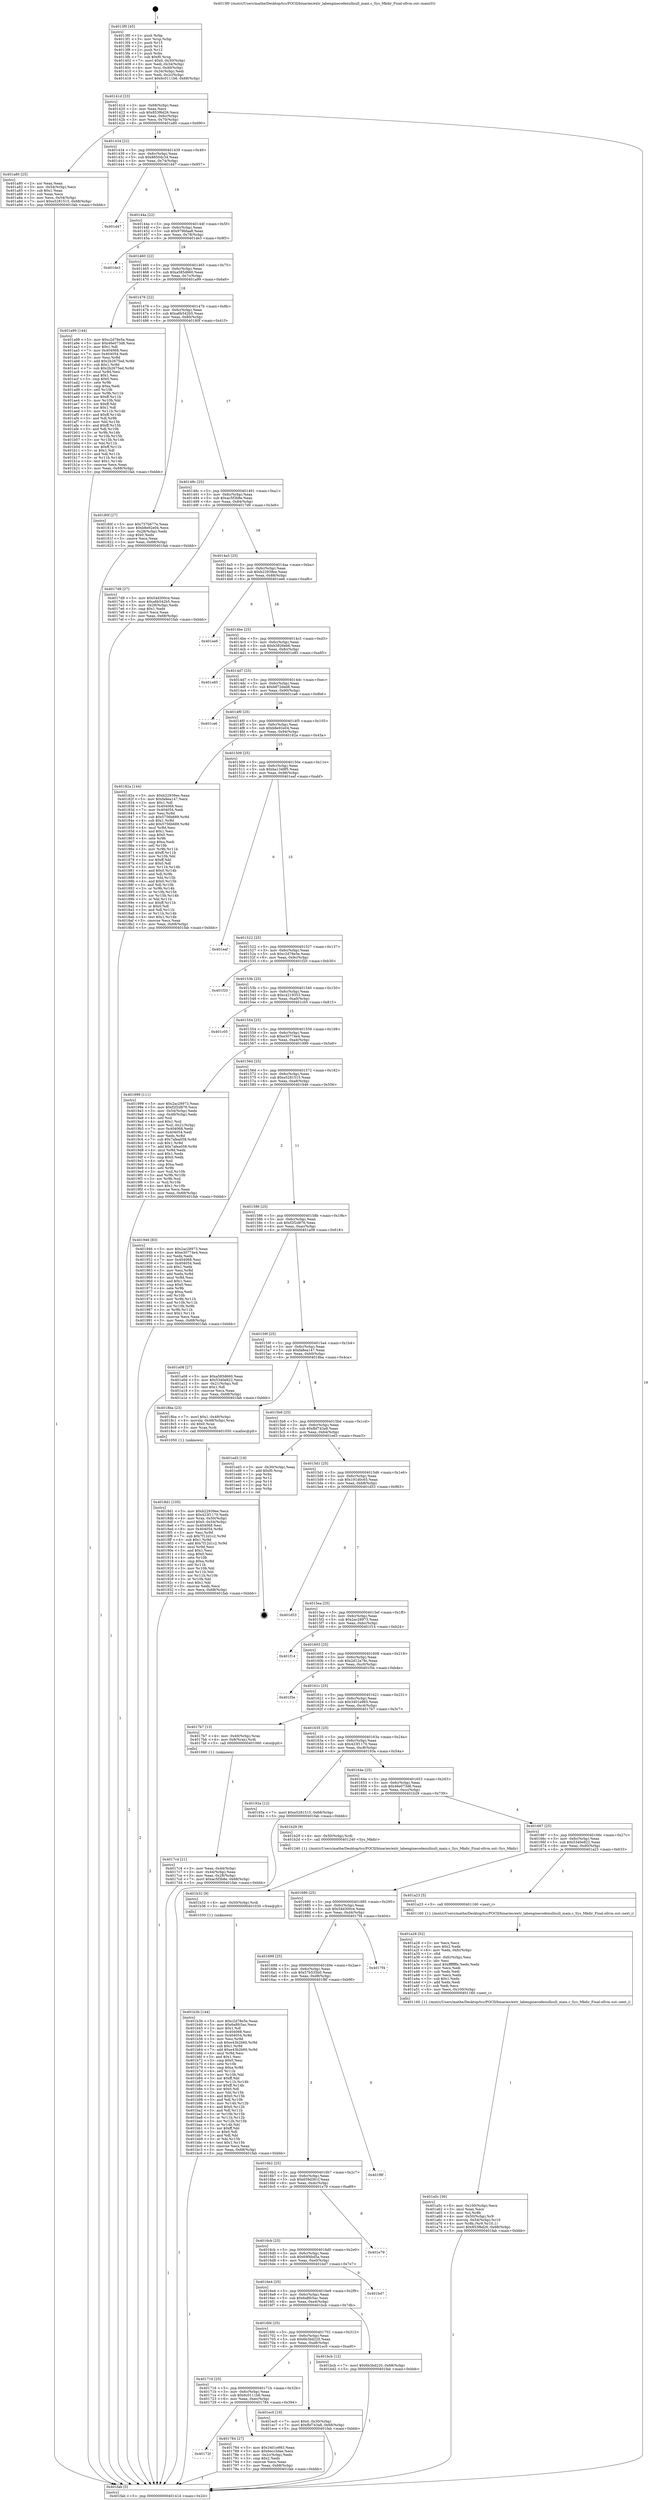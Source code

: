 digraph "0x4013f0" {
  label = "0x4013f0 (/mnt/c/Users/mathe/Desktop/tcc/POCII/binaries/extr_labenginecodenullnull_main.c_Sys_Mkdir_Final-ollvm.out::main(0))"
  labelloc = "t"
  node[shape=record]

  Entry [label="",width=0.3,height=0.3,shape=circle,fillcolor=black,style=filled]
  "0x40141d" [label="{
     0x40141d [23]\l
     | [instrs]\l
     &nbsp;&nbsp;0x40141d \<+3\>: mov -0x68(%rbp),%eax\l
     &nbsp;&nbsp;0x401420 \<+2\>: mov %eax,%ecx\l
     &nbsp;&nbsp;0x401422 \<+6\>: sub $0x853f6d26,%ecx\l
     &nbsp;&nbsp;0x401428 \<+3\>: mov %eax,-0x6c(%rbp)\l
     &nbsp;&nbsp;0x40142b \<+3\>: mov %ecx,-0x70(%rbp)\l
     &nbsp;&nbsp;0x40142e \<+6\>: je 0000000000401a80 \<main+0x690\>\l
  }"]
  "0x401a80" [label="{
     0x401a80 [25]\l
     | [instrs]\l
     &nbsp;&nbsp;0x401a80 \<+2\>: xor %eax,%eax\l
     &nbsp;&nbsp;0x401a82 \<+3\>: mov -0x54(%rbp),%ecx\l
     &nbsp;&nbsp;0x401a85 \<+3\>: sub $0x1,%eax\l
     &nbsp;&nbsp;0x401a88 \<+2\>: sub %eax,%ecx\l
     &nbsp;&nbsp;0x401a8a \<+3\>: mov %ecx,-0x54(%rbp)\l
     &nbsp;&nbsp;0x401a8d \<+7\>: movl $0xe5281515,-0x68(%rbp)\l
     &nbsp;&nbsp;0x401a94 \<+5\>: jmp 0000000000401fab \<main+0xbbb\>\l
  }"]
  "0x401434" [label="{
     0x401434 [22]\l
     | [instrs]\l
     &nbsp;&nbsp;0x401434 \<+5\>: jmp 0000000000401439 \<main+0x49\>\l
     &nbsp;&nbsp;0x401439 \<+3\>: mov -0x6c(%rbp),%eax\l
     &nbsp;&nbsp;0x40143c \<+5\>: sub $0x8850dc34,%eax\l
     &nbsp;&nbsp;0x401441 \<+3\>: mov %eax,-0x74(%rbp)\l
     &nbsp;&nbsp;0x401444 \<+6\>: je 0000000000401d47 \<main+0x957\>\l
  }"]
  Exit [label="",width=0.3,height=0.3,shape=circle,fillcolor=black,style=filled,peripheries=2]
  "0x401d47" [label="{
     0x401d47\l
  }", style=dashed]
  "0x40144a" [label="{
     0x40144a [22]\l
     | [instrs]\l
     &nbsp;&nbsp;0x40144a \<+5\>: jmp 000000000040144f \<main+0x5f\>\l
     &nbsp;&nbsp;0x40144f \<+3\>: mov -0x6c(%rbp),%eax\l
     &nbsp;&nbsp;0x401452 \<+5\>: sub $0x979bfaa8,%eax\l
     &nbsp;&nbsp;0x401457 \<+3\>: mov %eax,-0x78(%rbp)\l
     &nbsp;&nbsp;0x40145a \<+6\>: je 0000000000401de3 \<main+0x9f3\>\l
  }"]
  "0x401b3b" [label="{
     0x401b3b [144]\l
     | [instrs]\l
     &nbsp;&nbsp;0x401b3b \<+5\>: mov $0xc2d78e5e,%eax\l
     &nbsp;&nbsp;0x401b40 \<+5\>: mov $0x6a8fc5ac,%ecx\l
     &nbsp;&nbsp;0x401b45 \<+2\>: mov $0x1,%dl\l
     &nbsp;&nbsp;0x401b47 \<+7\>: mov 0x404068,%esi\l
     &nbsp;&nbsp;0x401b4e \<+8\>: mov 0x404054,%r8d\l
     &nbsp;&nbsp;0x401b56 \<+3\>: mov %esi,%r9d\l
     &nbsp;&nbsp;0x401b59 \<+7\>: sub $0xe43b2b60,%r9d\l
     &nbsp;&nbsp;0x401b60 \<+4\>: sub $0x1,%r9d\l
     &nbsp;&nbsp;0x401b64 \<+7\>: add $0xe43b2b60,%r9d\l
     &nbsp;&nbsp;0x401b6b \<+4\>: imul %r9d,%esi\l
     &nbsp;&nbsp;0x401b6f \<+3\>: and $0x1,%esi\l
     &nbsp;&nbsp;0x401b72 \<+3\>: cmp $0x0,%esi\l
     &nbsp;&nbsp;0x401b75 \<+4\>: sete %r10b\l
     &nbsp;&nbsp;0x401b79 \<+4\>: cmp $0xa,%r8d\l
     &nbsp;&nbsp;0x401b7d \<+4\>: setl %r11b\l
     &nbsp;&nbsp;0x401b81 \<+3\>: mov %r10b,%bl\l
     &nbsp;&nbsp;0x401b84 \<+3\>: xor $0xff,%bl\l
     &nbsp;&nbsp;0x401b87 \<+3\>: mov %r11b,%r14b\l
     &nbsp;&nbsp;0x401b8a \<+4\>: xor $0xff,%r14b\l
     &nbsp;&nbsp;0x401b8e \<+3\>: xor $0x0,%dl\l
     &nbsp;&nbsp;0x401b91 \<+3\>: mov %bl,%r15b\l
     &nbsp;&nbsp;0x401b94 \<+4\>: and $0x0,%r15b\l
     &nbsp;&nbsp;0x401b98 \<+3\>: and %dl,%r10b\l
     &nbsp;&nbsp;0x401b9b \<+3\>: mov %r14b,%r12b\l
     &nbsp;&nbsp;0x401b9e \<+4\>: and $0x0,%r12b\l
     &nbsp;&nbsp;0x401ba2 \<+3\>: and %dl,%r11b\l
     &nbsp;&nbsp;0x401ba5 \<+3\>: or %r10b,%r15b\l
     &nbsp;&nbsp;0x401ba8 \<+3\>: or %r11b,%r12b\l
     &nbsp;&nbsp;0x401bab \<+3\>: xor %r12b,%r15b\l
     &nbsp;&nbsp;0x401bae \<+3\>: or %r14b,%bl\l
     &nbsp;&nbsp;0x401bb1 \<+3\>: xor $0xff,%bl\l
     &nbsp;&nbsp;0x401bb4 \<+3\>: or $0x0,%dl\l
     &nbsp;&nbsp;0x401bb7 \<+2\>: and %dl,%bl\l
     &nbsp;&nbsp;0x401bb9 \<+3\>: or %bl,%r15b\l
     &nbsp;&nbsp;0x401bbc \<+4\>: test $0x1,%r15b\l
     &nbsp;&nbsp;0x401bc0 \<+3\>: cmovne %ecx,%eax\l
     &nbsp;&nbsp;0x401bc3 \<+3\>: mov %eax,-0x68(%rbp)\l
     &nbsp;&nbsp;0x401bc6 \<+5\>: jmp 0000000000401fab \<main+0xbbb\>\l
  }"]
  "0x401de3" [label="{
     0x401de3\l
  }", style=dashed]
  "0x401460" [label="{
     0x401460 [22]\l
     | [instrs]\l
     &nbsp;&nbsp;0x401460 \<+5\>: jmp 0000000000401465 \<main+0x75\>\l
     &nbsp;&nbsp;0x401465 \<+3\>: mov -0x6c(%rbp),%eax\l
     &nbsp;&nbsp;0x401468 \<+5\>: sub $0xa585d660,%eax\l
     &nbsp;&nbsp;0x40146d \<+3\>: mov %eax,-0x7c(%rbp)\l
     &nbsp;&nbsp;0x401470 \<+6\>: je 0000000000401a99 \<main+0x6a9\>\l
  }"]
  "0x401b32" [label="{
     0x401b32 [9]\l
     | [instrs]\l
     &nbsp;&nbsp;0x401b32 \<+4\>: mov -0x50(%rbp),%rdi\l
     &nbsp;&nbsp;0x401b36 \<+5\>: call 0000000000401030 \<free@plt\>\l
     | [calls]\l
     &nbsp;&nbsp;0x401030 \{1\} (unknown)\l
  }"]
  "0x401a99" [label="{
     0x401a99 [144]\l
     | [instrs]\l
     &nbsp;&nbsp;0x401a99 \<+5\>: mov $0xc2d78e5e,%eax\l
     &nbsp;&nbsp;0x401a9e \<+5\>: mov $0x46e073d6,%ecx\l
     &nbsp;&nbsp;0x401aa3 \<+2\>: mov $0x1,%dl\l
     &nbsp;&nbsp;0x401aa5 \<+7\>: mov 0x404068,%esi\l
     &nbsp;&nbsp;0x401aac \<+7\>: mov 0x404054,%edi\l
     &nbsp;&nbsp;0x401ab3 \<+3\>: mov %esi,%r8d\l
     &nbsp;&nbsp;0x401ab6 \<+7\>: add $0x2b2675ed,%r8d\l
     &nbsp;&nbsp;0x401abd \<+4\>: sub $0x1,%r8d\l
     &nbsp;&nbsp;0x401ac1 \<+7\>: sub $0x2b2675ed,%r8d\l
     &nbsp;&nbsp;0x401ac8 \<+4\>: imul %r8d,%esi\l
     &nbsp;&nbsp;0x401acc \<+3\>: and $0x1,%esi\l
     &nbsp;&nbsp;0x401acf \<+3\>: cmp $0x0,%esi\l
     &nbsp;&nbsp;0x401ad2 \<+4\>: sete %r9b\l
     &nbsp;&nbsp;0x401ad6 \<+3\>: cmp $0xa,%edi\l
     &nbsp;&nbsp;0x401ad9 \<+4\>: setl %r10b\l
     &nbsp;&nbsp;0x401add \<+3\>: mov %r9b,%r11b\l
     &nbsp;&nbsp;0x401ae0 \<+4\>: xor $0xff,%r11b\l
     &nbsp;&nbsp;0x401ae4 \<+3\>: mov %r10b,%bl\l
     &nbsp;&nbsp;0x401ae7 \<+3\>: xor $0xff,%bl\l
     &nbsp;&nbsp;0x401aea \<+3\>: xor $0x1,%dl\l
     &nbsp;&nbsp;0x401aed \<+3\>: mov %r11b,%r14b\l
     &nbsp;&nbsp;0x401af0 \<+4\>: and $0xff,%r14b\l
     &nbsp;&nbsp;0x401af4 \<+3\>: and %dl,%r9b\l
     &nbsp;&nbsp;0x401af7 \<+3\>: mov %bl,%r15b\l
     &nbsp;&nbsp;0x401afa \<+4\>: and $0xff,%r15b\l
     &nbsp;&nbsp;0x401afe \<+3\>: and %dl,%r10b\l
     &nbsp;&nbsp;0x401b01 \<+3\>: or %r9b,%r14b\l
     &nbsp;&nbsp;0x401b04 \<+3\>: or %r10b,%r15b\l
     &nbsp;&nbsp;0x401b07 \<+3\>: xor %r15b,%r14b\l
     &nbsp;&nbsp;0x401b0a \<+3\>: or %bl,%r11b\l
     &nbsp;&nbsp;0x401b0d \<+4\>: xor $0xff,%r11b\l
     &nbsp;&nbsp;0x401b11 \<+3\>: or $0x1,%dl\l
     &nbsp;&nbsp;0x401b14 \<+3\>: and %dl,%r11b\l
     &nbsp;&nbsp;0x401b17 \<+3\>: or %r11b,%r14b\l
     &nbsp;&nbsp;0x401b1a \<+4\>: test $0x1,%r14b\l
     &nbsp;&nbsp;0x401b1e \<+3\>: cmovne %ecx,%eax\l
     &nbsp;&nbsp;0x401b21 \<+3\>: mov %eax,-0x68(%rbp)\l
     &nbsp;&nbsp;0x401b24 \<+5\>: jmp 0000000000401fab \<main+0xbbb\>\l
  }"]
  "0x401476" [label="{
     0x401476 [22]\l
     | [instrs]\l
     &nbsp;&nbsp;0x401476 \<+5\>: jmp 000000000040147b \<main+0x8b\>\l
     &nbsp;&nbsp;0x40147b \<+3\>: mov -0x6c(%rbp),%eax\l
     &nbsp;&nbsp;0x40147e \<+5\>: sub $0xa6b542b5,%eax\l
     &nbsp;&nbsp;0x401483 \<+3\>: mov %eax,-0x80(%rbp)\l
     &nbsp;&nbsp;0x401486 \<+6\>: je 000000000040180f \<main+0x41f\>\l
  }"]
  "0x401a5c" [label="{
     0x401a5c [36]\l
     | [instrs]\l
     &nbsp;&nbsp;0x401a5c \<+6\>: mov -0x100(%rbp),%ecx\l
     &nbsp;&nbsp;0x401a62 \<+3\>: imul %eax,%ecx\l
     &nbsp;&nbsp;0x401a65 \<+3\>: mov %cl,%r8b\l
     &nbsp;&nbsp;0x401a68 \<+4\>: mov -0x50(%rbp),%r9\l
     &nbsp;&nbsp;0x401a6c \<+4\>: movslq -0x54(%rbp),%r10\l
     &nbsp;&nbsp;0x401a70 \<+4\>: mov %r8b,(%r9,%r10,1)\l
     &nbsp;&nbsp;0x401a74 \<+7\>: movl $0x853f6d26,-0x68(%rbp)\l
     &nbsp;&nbsp;0x401a7b \<+5\>: jmp 0000000000401fab \<main+0xbbb\>\l
  }"]
  "0x40180f" [label="{
     0x40180f [27]\l
     | [instrs]\l
     &nbsp;&nbsp;0x40180f \<+5\>: mov $0x757b677e,%eax\l
     &nbsp;&nbsp;0x401814 \<+5\>: mov $0xb8e92e04,%ecx\l
     &nbsp;&nbsp;0x401819 \<+3\>: mov -0x28(%rbp),%edx\l
     &nbsp;&nbsp;0x40181c \<+3\>: cmp $0x0,%edx\l
     &nbsp;&nbsp;0x40181f \<+3\>: cmove %ecx,%eax\l
     &nbsp;&nbsp;0x401822 \<+3\>: mov %eax,-0x68(%rbp)\l
     &nbsp;&nbsp;0x401825 \<+5\>: jmp 0000000000401fab \<main+0xbbb\>\l
  }"]
  "0x40148c" [label="{
     0x40148c [25]\l
     | [instrs]\l
     &nbsp;&nbsp;0x40148c \<+5\>: jmp 0000000000401491 \<main+0xa1\>\l
     &nbsp;&nbsp;0x401491 \<+3\>: mov -0x6c(%rbp),%eax\l
     &nbsp;&nbsp;0x401494 \<+5\>: sub $0xac5f3b8e,%eax\l
     &nbsp;&nbsp;0x401499 \<+6\>: mov %eax,-0x84(%rbp)\l
     &nbsp;&nbsp;0x40149f \<+6\>: je 00000000004017d9 \<main+0x3e9\>\l
  }"]
  "0x401a28" [label="{
     0x401a28 [52]\l
     | [instrs]\l
     &nbsp;&nbsp;0x401a28 \<+2\>: xor %ecx,%ecx\l
     &nbsp;&nbsp;0x401a2a \<+5\>: mov $0x2,%edx\l
     &nbsp;&nbsp;0x401a2f \<+6\>: mov %edx,-0xfc(%rbp)\l
     &nbsp;&nbsp;0x401a35 \<+1\>: cltd\l
     &nbsp;&nbsp;0x401a36 \<+6\>: mov -0xfc(%rbp),%esi\l
     &nbsp;&nbsp;0x401a3c \<+2\>: idiv %esi\l
     &nbsp;&nbsp;0x401a3e \<+6\>: imul $0xfffffffe,%edx,%edx\l
     &nbsp;&nbsp;0x401a44 \<+2\>: mov %ecx,%edi\l
     &nbsp;&nbsp;0x401a46 \<+2\>: sub %edx,%edi\l
     &nbsp;&nbsp;0x401a48 \<+2\>: mov %ecx,%edx\l
     &nbsp;&nbsp;0x401a4a \<+3\>: sub $0x1,%edx\l
     &nbsp;&nbsp;0x401a4d \<+2\>: add %edx,%edi\l
     &nbsp;&nbsp;0x401a4f \<+2\>: sub %edi,%ecx\l
     &nbsp;&nbsp;0x401a51 \<+6\>: mov %ecx,-0x100(%rbp)\l
     &nbsp;&nbsp;0x401a57 \<+5\>: call 0000000000401160 \<next_i\>\l
     | [calls]\l
     &nbsp;&nbsp;0x401160 \{1\} (/mnt/c/Users/mathe/Desktop/tcc/POCII/binaries/extr_labenginecodenullnull_main.c_Sys_Mkdir_Final-ollvm.out::next_i)\l
  }"]
  "0x4017d9" [label="{
     0x4017d9 [27]\l
     | [instrs]\l
     &nbsp;&nbsp;0x4017d9 \<+5\>: mov $0x54d300ce,%eax\l
     &nbsp;&nbsp;0x4017de \<+5\>: mov $0xa6b542b5,%ecx\l
     &nbsp;&nbsp;0x4017e3 \<+3\>: mov -0x28(%rbp),%edx\l
     &nbsp;&nbsp;0x4017e6 \<+3\>: cmp $0x1,%edx\l
     &nbsp;&nbsp;0x4017e9 \<+3\>: cmovl %ecx,%eax\l
     &nbsp;&nbsp;0x4017ec \<+3\>: mov %eax,-0x68(%rbp)\l
     &nbsp;&nbsp;0x4017ef \<+5\>: jmp 0000000000401fab \<main+0xbbb\>\l
  }"]
  "0x4014a5" [label="{
     0x4014a5 [25]\l
     | [instrs]\l
     &nbsp;&nbsp;0x4014a5 \<+5\>: jmp 00000000004014aa \<main+0xba\>\l
     &nbsp;&nbsp;0x4014aa \<+3\>: mov -0x6c(%rbp),%eax\l
     &nbsp;&nbsp;0x4014ad \<+5\>: sub $0xb22939ee,%eax\l
     &nbsp;&nbsp;0x4014b2 \<+6\>: mov %eax,-0x88(%rbp)\l
     &nbsp;&nbsp;0x4014b8 \<+6\>: je 0000000000401ee6 \<main+0xaf6\>\l
  }"]
  "0x4018d1" [label="{
     0x4018d1 [105]\l
     | [instrs]\l
     &nbsp;&nbsp;0x4018d1 \<+5\>: mov $0xb22939ee,%ecx\l
     &nbsp;&nbsp;0x4018d6 \<+5\>: mov $0x423f1170,%edx\l
     &nbsp;&nbsp;0x4018db \<+4\>: mov %rax,-0x50(%rbp)\l
     &nbsp;&nbsp;0x4018df \<+7\>: movl $0x0,-0x54(%rbp)\l
     &nbsp;&nbsp;0x4018e6 \<+7\>: mov 0x404068,%esi\l
     &nbsp;&nbsp;0x4018ed \<+8\>: mov 0x404054,%r8d\l
     &nbsp;&nbsp;0x4018f5 \<+3\>: mov %esi,%r9d\l
     &nbsp;&nbsp;0x4018f8 \<+7\>: sub $0x7f12d1c2,%r9d\l
     &nbsp;&nbsp;0x4018ff \<+4\>: sub $0x1,%r9d\l
     &nbsp;&nbsp;0x401903 \<+7\>: add $0x7f12d1c2,%r9d\l
     &nbsp;&nbsp;0x40190a \<+4\>: imul %r9d,%esi\l
     &nbsp;&nbsp;0x40190e \<+3\>: and $0x1,%esi\l
     &nbsp;&nbsp;0x401911 \<+3\>: cmp $0x0,%esi\l
     &nbsp;&nbsp;0x401914 \<+4\>: sete %r10b\l
     &nbsp;&nbsp;0x401918 \<+4\>: cmp $0xa,%r8d\l
     &nbsp;&nbsp;0x40191c \<+4\>: setl %r11b\l
     &nbsp;&nbsp;0x401920 \<+3\>: mov %r10b,%bl\l
     &nbsp;&nbsp;0x401923 \<+3\>: and %r11b,%bl\l
     &nbsp;&nbsp;0x401926 \<+3\>: xor %r11b,%r10b\l
     &nbsp;&nbsp;0x401929 \<+3\>: or %r10b,%bl\l
     &nbsp;&nbsp;0x40192c \<+3\>: test $0x1,%bl\l
     &nbsp;&nbsp;0x40192f \<+3\>: cmovne %edx,%ecx\l
     &nbsp;&nbsp;0x401932 \<+3\>: mov %ecx,-0x68(%rbp)\l
     &nbsp;&nbsp;0x401935 \<+5\>: jmp 0000000000401fab \<main+0xbbb\>\l
  }"]
  "0x401ee6" [label="{
     0x401ee6\l
  }", style=dashed]
  "0x4014be" [label="{
     0x4014be [25]\l
     | [instrs]\l
     &nbsp;&nbsp;0x4014be \<+5\>: jmp 00000000004014c3 \<main+0xd3\>\l
     &nbsp;&nbsp;0x4014c3 \<+3\>: mov -0x6c(%rbp),%eax\l
     &nbsp;&nbsp;0x4014c6 \<+5\>: sub $0xb3826eb6,%eax\l
     &nbsp;&nbsp;0x4014cb \<+6\>: mov %eax,-0x8c(%rbp)\l
     &nbsp;&nbsp;0x4014d1 \<+6\>: je 0000000000401e85 \<main+0xa95\>\l
  }"]
  "0x4017c4" [label="{
     0x4017c4 [21]\l
     | [instrs]\l
     &nbsp;&nbsp;0x4017c4 \<+3\>: mov %eax,-0x44(%rbp)\l
     &nbsp;&nbsp;0x4017c7 \<+3\>: mov -0x44(%rbp),%eax\l
     &nbsp;&nbsp;0x4017ca \<+3\>: mov %eax,-0x28(%rbp)\l
     &nbsp;&nbsp;0x4017cd \<+7\>: movl $0xac5f3b8e,-0x68(%rbp)\l
     &nbsp;&nbsp;0x4017d4 \<+5\>: jmp 0000000000401fab \<main+0xbbb\>\l
  }"]
  "0x401e85" [label="{
     0x401e85\l
  }", style=dashed]
  "0x4014d7" [label="{
     0x4014d7 [25]\l
     | [instrs]\l
     &nbsp;&nbsp;0x4014d7 \<+5\>: jmp 00000000004014dc \<main+0xec\>\l
     &nbsp;&nbsp;0x4014dc \<+3\>: mov -0x6c(%rbp),%eax\l
     &nbsp;&nbsp;0x4014df \<+5\>: sub $0xb872ded8,%eax\l
     &nbsp;&nbsp;0x4014e4 \<+6\>: mov %eax,-0x90(%rbp)\l
     &nbsp;&nbsp;0x4014ea \<+6\>: je 0000000000401ca6 \<main+0x8b6\>\l
  }"]
  "0x4013f0" [label="{
     0x4013f0 [45]\l
     | [instrs]\l
     &nbsp;&nbsp;0x4013f0 \<+1\>: push %rbp\l
     &nbsp;&nbsp;0x4013f1 \<+3\>: mov %rsp,%rbp\l
     &nbsp;&nbsp;0x4013f4 \<+2\>: push %r15\l
     &nbsp;&nbsp;0x4013f6 \<+2\>: push %r14\l
     &nbsp;&nbsp;0x4013f8 \<+2\>: push %r12\l
     &nbsp;&nbsp;0x4013fa \<+1\>: push %rbx\l
     &nbsp;&nbsp;0x4013fb \<+7\>: sub $0xf0,%rsp\l
     &nbsp;&nbsp;0x401402 \<+7\>: movl $0x0,-0x30(%rbp)\l
     &nbsp;&nbsp;0x401409 \<+3\>: mov %edi,-0x34(%rbp)\l
     &nbsp;&nbsp;0x40140c \<+4\>: mov %rsi,-0x40(%rbp)\l
     &nbsp;&nbsp;0x401410 \<+3\>: mov -0x34(%rbp),%edi\l
     &nbsp;&nbsp;0x401413 \<+3\>: mov %edi,-0x2c(%rbp)\l
     &nbsp;&nbsp;0x401416 \<+7\>: movl $0x6c0111b6,-0x68(%rbp)\l
  }"]
  "0x401ca6" [label="{
     0x401ca6\l
  }", style=dashed]
  "0x4014f0" [label="{
     0x4014f0 [25]\l
     | [instrs]\l
     &nbsp;&nbsp;0x4014f0 \<+5\>: jmp 00000000004014f5 \<main+0x105\>\l
     &nbsp;&nbsp;0x4014f5 \<+3\>: mov -0x6c(%rbp),%eax\l
     &nbsp;&nbsp;0x4014f8 \<+5\>: sub $0xb8e92e04,%eax\l
     &nbsp;&nbsp;0x4014fd \<+6\>: mov %eax,-0x94(%rbp)\l
     &nbsp;&nbsp;0x401503 \<+6\>: je 000000000040182a \<main+0x43a\>\l
  }"]
  "0x401fab" [label="{
     0x401fab [5]\l
     | [instrs]\l
     &nbsp;&nbsp;0x401fab \<+5\>: jmp 000000000040141d \<main+0x2d\>\l
  }"]
  "0x40182a" [label="{
     0x40182a [144]\l
     | [instrs]\l
     &nbsp;&nbsp;0x40182a \<+5\>: mov $0xb22939ee,%eax\l
     &nbsp;&nbsp;0x40182f \<+5\>: mov $0xfa8ea147,%ecx\l
     &nbsp;&nbsp;0x401834 \<+2\>: mov $0x1,%dl\l
     &nbsp;&nbsp;0x401836 \<+7\>: mov 0x404068,%esi\l
     &nbsp;&nbsp;0x40183d \<+7\>: mov 0x404054,%edi\l
     &nbsp;&nbsp;0x401844 \<+3\>: mov %esi,%r8d\l
     &nbsp;&nbsp;0x401847 \<+7\>: sub $0x5756b689,%r8d\l
     &nbsp;&nbsp;0x40184e \<+4\>: sub $0x1,%r8d\l
     &nbsp;&nbsp;0x401852 \<+7\>: add $0x5756b689,%r8d\l
     &nbsp;&nbsp;0x401859 \<+4\>: imul %r8d,%esi\l
     &nbsp;&nbsp;0x40185d \<+3\>: and $0x1,%esi\l
     &nbsp;&nbsp;0x401860 \<+3\>: cmp $0x0,%esi\l
     &nbsp;&nbsp;0x401863 \<+4\>: sete %r9b\l
     &nbsp;&nbsp;0x401867 \<+3\>: cmp $0xa,%edi\l
     &nbsp;&nbsp;0x40186a \<+4\>: setl %r10b\l
     &nbsp;&nbsp;0x40186e \<+3\>: mov %r9b,%r11b\l
     &nbsp;&nbsp;0x401871 \<+4\>: xor $0xff,%r11b\l
     &nbsp;&nbsp;0x401875 \<+3\>: mov %r10b,%bl\l
     &nbsp;&nbsp;0x401878 \<+3\>: xor $0xff,%bl\l
     &nbsp;&nbsp;0x40187b \<+3\>: xor $0x0,%dl\l
     &nbsp;&nbsp;0x40187e \<+3\>: mov %r11b,%r14b\l
     &nbsp;&nbsp;0x401881 \<+4\>: and $0x0,%r14b\l
     &nbsp;&nbsp;0x401885 \<+3\>: and %dl,%r9b\l
     &nbsp;&nbsp;0x401888 \<+3\>: mov %bl,%r15b\l
     &nbsp;&nbsp;0x40188b \<+4\>: and $0x0,%r15b\l
     &nbsp;&nbsp;0x40188f \<+3\>: and %dl,%r10b\l
     &nbsp;&nbsp;0x401892 \<+3\>: or %r9b,%r14b\l
     &nbsp;&nbsp;0x401895 \<+3\>: or %r10b,%r15b\l
     &nbsp;&nbsp;0x401898 \<+3\>: xor %r15b,%r14b\l
     &nbsp;&nbsp;0x40189b \<+3\>: or %bl,%r11b\l
     &nbsp;&nbsp;0x40189e \<+4\>: xor $0xff,%r11b\l
     &nbsp;&nbsp;0x4018a2 \<+3\>: or $0x0,%dl\l
     &nbsp;&nbsp;0x4018a5 \<+3\>: and %dl,%r11b\l
     &nbsp;&nbsp;0x4018a8 \<+3\>: or %r11b,%r14b\l
     &nbsp;&nbsp;0x4018ab \<+4\>: test $0x1,%r14b\l
     &nbsp;&nbsp;0x4018af \<+3\>: cmovne %ecx,%eax\l
     &nbsp;&nbsp;0x4018b2 \<+3\>: mov %eax,-0x68(%rbp)\l
     &nbsp;&nbsp;0x4018b5 \<+5\>: jmp 0000000000401fab \<main+0xbbb\>\l
  }"]
  "0x401509" [label="{
     0x401509 [25]\l
     | [instrs]\l
     &nbsp;&nbsp;0x401509 \<+5\>: jmp 000000000040150e \<main+0x11e\>\l
     &nbsp;&nbsp;0x40150e \<+3\>: mov -0x6c(%rbp),%eax\l
     &nbsp;&nbsp;0x401511 \<+5\>: sub $0xba1349f5,%eax\l
     &nbsp;&nbsp;0x401516 \<+6\>: mov %eax,-0x98(%rbp)\l
     &nbsp;&nbsp;0x40151c \<+6\>: je 0000000000401eaf \<main+0xabf\>\l
  }"]
  "0x40172f" [label="{
     0x40172f\l
  }", style=dashed]
  "0x401eaf" [label="{
     0x401eaf\l
  }", style=dashed]
  "0x401522" [label="{
     0x401522 [25]\l
     | [instrs]\l
     &nbsp;&nbsp;0x401522 \<+5\>: jmp 0000000000401527 \<main+0x137\>\l
     &nbsp;&nbsp;0x401527 \<+3\>: mov -0x6c(%rbp),%eax\l
     &nbsp;&nbsp;0x40152a \<+5\>: sub $0xc2d78e5e,%eax\l
     &nbsp;&nbsp;0x40152f \<+6\>: mov %eax,-0x9c(%rbp)\l
     &nbsp;&nbsp;0x401535 \<+6\>: je 0000000000401f20 \<main+0xb30\>\l
  }"]
  "0x401784" [label="{
     0x401784 [27]\l
     | [instrs]\l
     &nbsp;&nbsp;0x401784 \<+5\>: mov $0x3401e983,%eax\l
     &nbsp;&nbsp;0x401789 \<+5\>: mov $0x6ecc3dee,%ecx\l
     &nbsp;&nbsp;0x40178e \<+3\>: mov -0x2c(%rbp),%edx\l
     &nbsp;&nbsp;0x401791 \<+3\>: cmp $0x2,%edx\l
     &nbsp;&nbsp;0x401794 \<+3\>: cmovne %ecx,%eax\l
     &nbsp;&nbsp;0x401797 \<+3\>: mov %eax,-0x68(%rbp)\l
     &nbsp;&nbsp;0x40179a \<+5\>: jmp 0000000000401fab \<main+0xbbb\>\l
  }"]
  "0x401f20" [label="{
     0x401f20\l
  }", style=dashed]
  "0x40153b" [label="{
     0x40153b [25]\l
     | [instrs]\l
     &nbsp;&nbsp;0x40153b \<+5\>: jmp 0000000000401540 \<main+0x150\>\l
     &nbsp;&nbsp;0x401540 \<+3\>: mov -0x6c(%rbp),%eax\l
     &nbsp;&nbsp;0x401543 \<+5\>: sub $0xc4219353,%eax\l
     &nbsp;&nbsp;0x401548 \<+6\>: mov %eax,-0xa0(%rbp)\l
     &nbsp;&nbsp;0x40154e \<+6\>: je 0000000000401c05 \<main+0x815\>\l
  }"]
  "0x401716" [label="{
     0x401716 [25]\l
     | [instrs]\l
     &nbsp;&nbsp;0x401716 \<+5\>: jmp 000000000040171b \<main+0x32b\>\l
     &nbsp;&nbsp;0x40171b \<+3\>: mov -0x6c(%rbp),%eax\l
     &nbsp;&nbsp;0x40171e \<+5\>: sub $0x6c0111b6,%eax\l
     &nbsp;&nbsp;0x401723 \<+6\>: mov %eax,-0xec(%rbp)\l
     &nbsp;&nbsp;0x401729 \<+6\>: je 0000000000401784 \<main+0x394\>\l
  }"]
  "0x401c05" [label="{
     0x401c05\l
  }", style=dashed]
  "0x401554" [label="{
     0x401554 [25]\l
     | [instrs]\l
     &nbsp;&nbsp;0x401554 \<+5\>: jmp 0000000000401559 \<main+0x169\>\l
     &nbsp;&nbsp;0x401559 \<+3\>: mov -0x6c(%rbp),%eax\l
     &nbsp;&nbsp;0x40155c \<+5\>: sub $0xe30774e4,%eax\l
     &nbsp;&nbsp;0x401561 \<+6\>: mov %eax,-0xa4(%rbp)\l
     &nbsp;&nbsp;0x401567 \<+6\>: je 0000000000401999 \<main+0x5a9\>\l
  }"]
  "0x401ec0" [label="{
     0x401ec0 [19]\l
     | [instrs]\l
     &nbsp;&nbsp;0x401ec0 \<+7\>: movl $0x0,-0x30(%rbp)\l
     &nbsp;&nbsp;0x401ec7 \<+7\>: movl $0xfbf743a8,-0x68(%rbp)\l
     &nbsp;&nbsp;0x401ece \<+5\>: jmp 0000000000401fab \<main+0xbbb\>\l
  }"]
  "0x401999" [label="{
     0x401999 [111]\l
     | [instrs]\l
     &nbsp;&nbsp;0x401999 \<+5\>: mov $0x2ac28973,%eax\l
     &nbsp;&nbsp;0x40199e \<+5\>: mov $0xf2f2d876,%ecx\l
     &nbsp;&nbsp;0x4019a3 \<+3\>: mov -0x54(%rbp),%edx\l
     &nbsp;&nbsp;0x4019a6 \<+3\>: cmp -0x48(%rbp),%edx\l
     &nbsp;&nbsp;0x4019a9 \<+4\>: setl %sil\l
     &nbsp;&nbsp;0x4019ad \<+4\>: and $0x1,%sil\l
     &nbsp;&nbsp;0x4019b1 \<+4\>: mov %sil,-0x21(%rbp)\l
     &nbsp;&nbsp;0x4019b5 \<+7\>: mov 0x404068,%edx\l
     &nbsp;&nbsp;0x4019bc \<+7\>: mov 0x404054,%edi\l
     &nbsp;&nbsp;0x4019c3 \<+3\>: mov %edx,%r8d\l
     &nbsp;&nbsp;0x4019c6 \<+7\>: sub $0x7afea058,%r8d\l
     &nbsp;&nbsp;0x4019cd \<+4\>: sub $0x1,%r8d\l
     &nbsp;&nbsp;0x4019d1 \<+7\>: add $0x7afea058,%r8d\l
     &nbsp;&nbsp;0x4019d8 \<+4\>: imul %r8d,%edx\l
     &nbsp;&nbsp;0x4019dc \<+3\>: and $0x1,%edx\l
     &nbsp;&nbsp;0x4019df \<+3\>: cmp $0x0,%edx\l
     &nbsp;&nbsp;0x4019e2 \<+4\>: sete %sil\l
     &nbsp;&nbsp;0x4019e6 \<+3\>: cmp $0xa,%edi\l
     &nbsp;&nbsp;0x4019e9 \<+4\>: setl %r9b\l
     &nbsp;&nbsp;0x4019ed \<+3\>: mov %sil,%r10b\l
     &nbsp;&nbsp;0x4019f0 \<+3\>: and %r9b,%r10b\l
     &nbsp;&nbsp;0x4019f3 \<+3\>: xor %r9b,%sil\l
     &nbsp;&nbsp;0x4019f6 \<+3\>: or %sil,%r10b\l
     &nbsp;&nbsp;0x4019f9 \<+4\>: test $0x1,%r10b\l
     &nbsp;&nbsp;0x4019fd \<+3\>: cmovne %ecx,%eax\l
     &nbsp;&nbsp;0x401a00 \<+3\>: mov %eax,-0x68(%rbp)\l
     &nbsp;&nbsp;0x401a03 \<+5\>: jmp 0000000000401fab \<main+0xbbb\>\l
  }"]
  "0x40156d" [label="{
     0x40156d [25]\l
     | [instrs]\l
     &nbsp;&nbsp;0x40156d \<+5\>: jmp 0000000000401572 \<main+0x182\>\l
     &nbsp;&nbsp;0x401572 \<+3\>: mov -0x6c(%rbp),%eax\l
     &nbsp;&nbsp;0x401575 \<+5\>: sub $0xe5281515,%eax\l
     &nbsp;&nbsp;0x40157a \<+6\>: mov %eax,-0xa8(%rbp)\l
     &nbsp;&nbsp;0x401580 \<+6\>: je 0000000000401946 \<main+0x556\>\l
  }"]
  "0x4016fd" [label="{
     0x4016fd [25]\l
     | [instrs]\l
     &nbsp;&nbsp;0x4016fd \<+5\>: jmp 0000000000401702 \<main+0x312\>\l
     &nbsp;&nbsp;0x401702 \<+3\>: mov -0x6c(%rbp),%eax\l
     &nbsp;&nbsp;0x401705 \<+5\>: sub $0x6b3bd220,%eax\l
     &nbsp;&nbsp;0x40170a \<+6\>: mov %eax,-0xe8(%rbp)\l
     &nbsp;&nbsp;0x401710 \<+6\>: je 0000000000401ec0 \<main+0xad0\>\l
  }"]
  "0x401946" [label="{
     0x401946 [83]\l
     | [instrs]\l
     &nbsp;&nbsp;0x401946 \<+5\>: mov $0x2ac28973,%eax\l
     &nbsp;&nbsp;0x40194b \<+5\>: mov $0xe30774e4,%ecx\l
     &nbsp;&nbsp;0x401950 \<+2\>: xor %edx,%edx\l
     &nbsp;&nbsp;0x401952 \<+7\>: mov 0x404068,%esi\l
     &nbsp;&nbsp;0x401959 \<+7\>: mov 0x404054,%edi\l
     &nbsp;&nbsp;0x401960 \<+3\>: sub $0x1,%edx\l
     &nbsp;&nbsp;0x401963 \<+3\>: mov %esi,%r8d\l
     &nbsp;&nbsp;0x401966 \<+3\>: add %edx,%r8d\l
     &nbsp;&nbsp;0x401969 \<+4\>: imul %r8d,%esi\l
     &nbsp;&nbsp;0x40196d \<+3\>: and $0x1,%esi\l
     &nbsp;&nbsp;0x401970 \<+3\>: cmp $0x0,%esi\l
     &nbsp;&nbsp;0x401973 \<+4\>: sete %r9b\l
     &nbsp;&nbsp;0x401977 \<+3\>: cmp $0xa,%edi\l
     &nbsp;&nbsp;0x40197a \<+4\>: setl %r10b\l
     &nbsp;&nbsp;0x40197e \<+3\>: mov %r9b,%r11b\l
     &nbsp;&nbsp;0x401981 \<+3\>: and %r10b,%r11b\l
     &nbsp;&nbsp;0x401984 \<+3\>: xor %r10b,%r9b\l
     &nbsp;&nbsp;0x401987 \<+3\>: or %r9b,%r11b\l
     &nbsp;&nbsp;0x40198a \<+4\>: test $0x1,%r11b\l
     &nbsp;&nbsp;0x40198e \<+3\>: cmovne %ecx,%eax\l
     &nbsp;&nbsp;0x401991 \<+3\>: mov %eax,-0x68(%rbp)\l
     &nbsp;&nbsp;0x401994 \<+5\>: jmp 0000000000401fab \<main+0xbbb\>\l
  }"]
  "0x401586" [label="{
     0x401586 [25]\l
     | [instrs]\l
     &nbsp;&nbsp;0x401586 \<+5\>: jmp 000000000040158b \<main+0x19b\>\l
     &nbsp;&nbsp;0x40158b \<+3\>: mov -0x6c(%rbp),%eax\l
     &nbsp;&nbsp;0x40158e \<+5\>: sub $0xf2f2d876,%eax\l
     &nbsp;&nbsp;0x401593 \<+6\>: mov %eax,-0xac(%rbp)\l
     &nbsp;&nbsp;0x401599 \<+6\>: je 0000000000401a08 \<main+0x618\>\l
  }"]
  "0x401bcb" [label="{
     0x401bcb [12]\l
     | [instrs]\l
     &nbsp;&nbsp;0x401bcb \<+7\>: movl $0x6b3bd220,-0x68(%rbp)\l
     &nbsp;&nbsp;0x401bd2 \<+5\>: jmp 0000000000401fab \<main+0xbbb\>\l
  }"]
  "0x401a08" [label="{
     0x401a08 [27]\l
     | [instrs]\l
     &nbsp;&nbsp;0x401a08 \<+5\>: mov $0xa585d660,%eax\l
     &nbsp;&nbsp;0x401a0d \<+5\>: mov $0x5340e822,%ecx\l
     &nbsp;&nbsp;0x401a12 \<+3\>: mov -0x21(%rbp),%dl\l
     &nbsp;&nbsp;0x401a15 \<+3\>: test $0x1,%dl\l
     &nbsp;&nbsp;0x401a18 \<+3\>: cmovne %ecx,%eax\l
     &nbsp;&nbsp;0x401a1b \<+3\>: mov %eax,-0x68(%rbp)\l
     &nbsp;&nbsp;0x401a1e \<+5\>: jmp 0000000000401fab \<main+0xbbb\>\l
  }"]
  "0x40159f" [label="{
     0x40159f [25]\l
     | [instrs]\l
     &nbsp;&nbsp;0x40159f \<+5\>: jmp 00000000004015a4 \<main+0x1b4\>\l
     &nbsp;&nbsp;0x4015a4 \<+3\>: mov -0x6c(%rbp),%eax\l
     &nbsp;&nbsp;0x4015a7 \<+5\>: sub $0xfa8ea147,%eax\l
     &nbsp;&nbsp;0x4015ac \<+6\>: mov %eax,-0xb0(%rbp)\l
     &nbsp;&nbsp;0x4015b2 \<+6\>: je 00000000004018ba \<main+0x4ca\>\l
  }"]
  "0x4016e4" [label="{
     0x4016e4 [25]\l
     | [instrs]\l
     &nbsp;&nbsp;0x4016e4 \<+5\>: jmp 00000000004016e9 \<main+0x2f9\>\l
     &nbsp;&nbsp;0x4016e9 \<+3\>: mov -0x6c(%rbp),%eax\l
     &nbsp;&nbsp;0x4016ec \<+5\>: sub $0x6a8fc5ac,%eax\l
     &nbsp;&nbsp;0x4016f1 \<+6\>: mov %eax,-0xe4(%rbp)\l
     &nbsp;&nbsp;0x4016f7 \<+6\>: je 0000000000401bcb \<main+0x7db\>\l
  }"]
  "0x4018ba" [label="{
     0x4018ba [23]\l
     | [instrs]\l
     &nbsp;&nbsp;0x4018ba \<+7\>: movl $0x1,-0x48(%rbp)\l
     &nbsp;&nbsp;0x4018c1 \<+4\>: movslq -0x48(%rbp),%rax\l
     &nbsp;&nbsp;0x4018c5 \<+4\>: shl $0x0,%rax\l
     &nbsp;&nbsp;0x4018c9 \<+3\>: mov %rax,%rdi\l
     &nbsp;&nbsp;0x4018cc \<+5\>: call 0000000000401050 \<malloc@plt\>\l
     | [calls]\l
     &nbsp;&nbsp;0x401050 \{1\} (unknown)\l
  }"]
  "0x4015b8" [label="{
     0x4015b8 [25]\l
     | [instrs]\l
     &nbsp;&nbsp;0x4015b8 \<+5\>: jmp 00000000004015bd \<main+0x1cd\>\l
     &nbsp;&nbsp;0x4015bd \<+3\>: mov -0x6c(%rbp),%eax\l
     &nbsp;&nbsp;0x4015c0 \<+5\>: sub $0xfbf743a8,%eax\l
     &nbsp;&nbsp;0x4015c5 \<+6\>: mov %eax,-0xb4(%rbp)\l
     &nbsp;&nbsp;0x4015cb \<+6\>: je 0000000000401ed3 \<main+0xae3\>\l
  }"]
  "0x401bd7" [label="{
     0x401bd7\l
  }", style=dashed]
  "0x401ed3" [label="{
     0x401ed3 [19]\l
     | [instrs]\l
     &nbsp;&nbsp;0x401ed3 \<+3\>: mov -0x30(%rbp),%eax\l
     &nbsp;&nbsp;0x401ed6 \<+7\>: add $0xf0,%rsp\l
     &nbsp;&nbsp;0x401edd \<+1\>: pop %rbx\l
     &nbsp;&nbsp;0x401ede \<+2\>: pop %r12\l
     &nbsp;&nbsp;0x401ee0 \<+2\>: pop %r14\l
     &nbsp;&nbsp;0x401ee2 \<+2\>: pop %r15\l
     &nbsp;&nbsp;0x401ee4 \<+1\>: pop %rbp\l
     &nbsp;&nbsp;0x401ee5 \<+1\>: ret\l
  }"]
  "0x4015d1" [label="{
     0x4015d1 [25]\l
     | [instrs]\l
     &nbsp;&nbsp;0x4015d1 \<+5\>: jmp 00000000004015d6 \<main+0x1e6\>\l
     &nbsp;&nbsp;0x4015d6 \<+3\>: mov -0x6c(%rbp),%eax\l
     &nbsp;&nbsp;0x4015d9 \<+5\>: sub $0x191d0c65,%eax\l
     &nbsp;&nbsp;0x4015de \<+6\>: mov %eax,-0xb8(%rbp)\l
     &nbsp;&nbsp;0x4015e4 \<+6\>: je 0000000000401d53 \<main+0x963\>\l
  }"]
  "0x4016cb" [label="{
     0x4016cb [25]\l
     | [instrs]\l
     &nbsp;&nbsp;0x4016cb \<+5\>: jmp 00000000004016d0 \<main+0x2e0\>\l
     &nbsp;&nbsp;0x4016d0 \<+3\>: mov -0x6c(%rbp),%eax\l
     &nbsp;&nbsp;0x4016d3 \<+5\>: sub $0x69f4bd5a,%eax\l
     &nbsp;&nbsp;0x4016d8 \<+6\>: mov %eax,-0xe0(%rbp)\l
     &nbsp;&nbsp;0x4016de \<+6\>: je 0000000000401bd7 \<main+0x7e7\>\l
  }"]
  "0x401d53" [label="{
     0x401d53\l
  }", style=dashed]
  "0x4015ea" [label="{
     0x4015ea [25]\l
     | [instrs]\l
     &nbsp;&nbsp;0x4015ea \<+5\>: jmp 00000000004015ef \<main+0x1ff\>\l
     &nbsp;&nbsp;0x4015ef \<+3\>: mov -0x6c(%rbp),%eax\l
     &nbsp;&nbsp;0x4015f2 \<+5\>: sub $0x2ac28973,%eax\l
     &nbsp;&nbsp;0x4015f7 \<+6\>: mov %eax,-0xbc(%rbp)\l
     &nbsp;&nbsp;0x4015fd \<+6\>: je 0000000000401f14 \<main+0xb24\>\l
  }"]
  "0x401e79" [label="{
     0x401e79\l
  }", style=dashed]
  "0x401f14" [label="{
     0x401f14\l
  }", style=dashed]
  "0x401603" [label="{
     0x401603 [25]\l
     | [instrs]\l
     &nbsp;&nbsp;0x401603 \<+5\>: jmp 0000000000401608 \<main+0x218\>\l
     &nbsp;&nbsp;0x401608 \<+3\>: mov -0x6c(%rbp),%eax\l
     &nbsp;&nbsp;0x40160b \<+5\>: sub $0x2d12a78c,%eax\l
     &nbsp;&nbsp;0x401610 \<+6\>: mov %eax,-0xc0(%rbp)\l
     &nbsp;&nbsp;0x401616 \<+6\>: je 0000000000401f3e \<main+0xb4e\>\l
  }"]
  "0x4016b2" [label="{
     0x4016b2 [25]\l
     | [instrs]\l
     &nbsp;&nbsp;0x4016b2 \<+5\>: jmp 00000000004016b7 \<main+0x2c7\>\l
     &nbsp;&nbsp;0x4016b7 \<+3\>: mov -0x6c(%rbp),%eax\l
     &nbsp;&nbsp;0x4016ba \<+5\>: sub $0x659d361f,%eax\l
     &nbsp;&nbsp;0x4016bf \<+6\>: mov %eax,-0xdc(%rbp)\l
     &nbsp;&nbsp;0x4016c5 \<+6\>: je 0000000000401e79 \<main+0xa89\>\l
  }"]
  "0x401f3e" [label="{
     0x401f3e\l
  }", style=dashed]
  "0x40161c" [label="{
     0x40161c [25]\l
     | [instrs]\l
     &nbsp;&nbsp;0x40161c \<+5\>: jmp 0000000000401621 \<main+0x231\>\l
     &nbsp;&nbsp;0x401621 \<+3\>: mov -0x6c(%rbp),%eax\l
     &nbsp;&nbsp;0x401624 \<+5\>: sub $0x3401e983,%eax\l
     &nbsp;&nbsp;0x401629 \<+6\>: mov %eax,-0xc4(%rbp)\l
     &nbsp;&nbsp;0x40162f \<+6\>: je 00000000004017b7 \<main+0x3c7\>\l
  }"]
  "0x401f8f" [label="{
     0x401f8f\l
  }", style=dashed]
  "0x4017b7" [label="{
     0x4017b7 [13]\l
     | [instrs]\l
     &nbsp;&nbsp;0x4017b7 \<+4\>: mov -0x40(%rbp),%rax\l
     &nbsp;&nbsp;0x4017bb \<+4\>: mov 0x8(%rax),%rdi\l
     &nbsp;&nbsp;0x4017bf \<+5\>: call 0000000000401060 \<atoi@plt\>\l
     | [calls]\l
     &nbsp;&nbsp;0x401060 \{1\} (unknown)\l
  }"]
  "0x401635" [label="{
     0x401635 [25]\l
     | [instrs]\l
     &nbsp;&nbsp;0x401635 \<+5\>: jmp 000000000040163a \<main+0x24a\>\l
     &nbsp;&nbsp;0x40163a \<+3\>: mov -0x6c(%rbp),%eax\l
     &nbsp;&nbsp;0x40163d \<+5\>: sub $0x423f1170,%eax\l
     &nbsp;&nbsp;0x401642 \<+6\>: mov %eax,-0xc8(%rbp)\l
     &nbsp;&nbsp;0x401648 \<+6\>: je 000000000040193a \<main+0x54a\>\l
  }"]
  "0x401699" [label="{
     0x401699 [25]\l
     | [instrs]\l
     &nbsp;&nbsp;0x401699 \<+5\>: jmp 000000000040169e \<main+0x2ae\>\l
     &nbsp;&nbsp;0x40169e \<+3\>: mov -0x6c(%rbp),%eax\l
     &nbsp;&nbsp;0x4016a1 \<+5\>: sub $0x57b535b0,%eax\l
     &nbsp;&nbsp;0x4016a6 \<+6\>: mov %eax,-0xd8(%rbp)\l
     &nbsp;&nbsp;0x4016ac \<+6\>: je 0000000000401f8f \<main+0xb9f\>\l
  }"]
  "0x40193a" [label="{
     0x40193a [12]\l
     | [instrs]\l
     &nbsp;&nbsp;0x40193a \<+7\>: movl $0xe5281515,-0x68(%rbp)\l
     &nbsp;&nbsp;0x401941 \<+5\>: jmp 0000000000401fab \<main+0xbbb\>\l
  }"]
  "0x40164e" [label="{
     0x40164e [25]\l
     | [instrs]\l
     &nbsp;&nbsp;0x40164e \<+5\>: jmp 0000000000401653 \<main+0x263\>\l
     &nbsp;&nbsp;0x401653 \<+3\>: mov -0x6c(%rbp),%eax\l
     &nbsp;&nbsp;0x401656 \<+5\>: sub $0x46e073d6,%eax\l
     &nbsp;&nbsp;0x40165b \<+6\>: mov %eax,-0xcc(%rbp)\l
     &nbsp;&nbsp;0x401661 \<+6\>: je 0000000000401b29 \<main+0x739\>\l
  }"]
  "0x4017f4" [label="{
     0x4017f4\l
  }", style=dashed]
  "0x401b29" [label="{
     0x401b29 [9]\l
     | [instrs]\l
     &nbsp;&nbsp;0x401b29 \<+4\>: mov -0x50(%rbp),%rdi\l
     &nbsp;&nbsp;0x401b2d \<+5\>: call 0000000000401240 \<Sys_Mkdir\>\l
     | [calls]\l
     &nbsp;&nbsp;0x401240 \{1\} (/mnt/c/Users/mathe/Desktop/tcc/POCII/binaries/extr_labenginecodenullnull_main.c_Sys_Mkdir_Final-ollvm.out::Sys_Mkdir)\l
  }"]
  "0x401667" [label="{
     0x401667 [25]\l
     | [instrs]\l
     &nbsp;&nbsp;0x401667 \<+5\>: jmp 000000000040166c \<main+0x27c\>\l
     &nbsp;&nbsp;0x40166c \<+3\>: mov -0x6c(%rbp),%eax\l
     &nbsp;&nbsp;0x40166f \<+5\>: sub $0x5340e822,%eax\l
     &nbsp;&nbsp;0x401674 \<+6\>: mov %eax,-0xd0(%rbp)\l
     &nbsp;&nbsp;0x40167a \<+6\>: je 0000000000401a23 \<main+0x633\>\l
  }"]
  "0x401680" [label="{
     0x401680 [25]\l
     | [instrs]\l
     &nbsp;&nbsp;0x401680 \<+5\>: jmp 0000000000401685 \<main+0x295\>\l
     &nbsp;&nbsp;0x401685 \<+3\>: mov -0x6c(%rbp),%eax\l
     &nbsp;&nbsp;0x401688 \<+5\>: sub $0x54d300ce,%eax\l
     &nbsp;&nbsp;0x40168d \<+6\>: mov %eax,-0xd4(%rbp)\l
     &nbsp;&nbsp;0x401693 \<+6\>: je 00000000004017f4 \<main+0x404\>\l
  }"]
  "0x401a23" [label="{
     0x401a23 [5]\l
     | [instrs]\l
     &nbsp;&nbsp;0x401a23 \<+5\>: call 0000000000401160 \<next_i\>\l
     | [calls]\l
     &nbsp;&nbsp;0x401160 \{1\} (/mnt/c/Users/mathe/Desktop/tcc/POCII/binaries/extr_labenginecodenullnull_main.c_Sys_Mkdir_Final-ollvm.out::next_i)\l
  }"]
  Entry -> "0x4013f0" [label=" 1"]
  "0x40141d" -> "0x401a80" [label=" 1"]
  "0x40141d" -> "0x401434" [label=" 19"]
  "0x401ed3" -> Exit [label=" 1"]
  "0x401434" -> "0x401d47" [label=" 0"]
  "0x401434" -> "0x40144a" [label=" 19"]
  "0x401ec0" -> "0x401fab" [label=" 1"]
  "0x40144a" -> "0x401de3" [label=" 0"]
  "0x40144a" -> "0x401460" [label=" 19"]
  "0x401bcb" -> "0x401fab" [label=" 1"]
  "0x401460" -> "0x401a99" [label=" 1"]
  "0x401460" -> "0x401476" [label=" 18"]
  "0x401b3b" -> "0x401fab" [label=" 1"]
  "0x401476" -> "0x40180f" [label=" 1"]
  "0x401476" -> "0x40148c" [label=" 17"]
  "0x401b32" -> "0x401b3b" [label=" 1"]
  "0x40148c" -> "0x4017d9" [label=" 1"]
  "0x40148c" -> "0x4014a5" [label=" 16"]
  "0x401b29" -> "0x401b32" [label=" 1"]
  "0x4014a5" -> "0x401ee6" [label=" 0"]
  "0x4014a5" -> "0x4014be" [label=" 16"]
  "0x401a99" -> "0x401fab" [label=" 1"]
  "0x4014be" -> "0x401e85" [label=" 0"]
  "0x4014be" -> "0x4014d7" [label=" 16"]
  "0x401a80" -> "0x401fab" [label=" 1"]
  "0x4014d7" -> "0x401ca6" [label=" 0"]
  "0x4014d7" -> "0x4014f0" [label=" 16"]
  "0x401a5c" -> "0x401fab" [label=" 1"]
  "0x4014f0" -> "0x40182a" [label=" 1"]
  "0x4014f0" -> "0x401509" [label=" 15"]
  "0x401a28" -> "0x401a5c" [label=" 1"]
  "0x401509" -> "0x401eaf" [label=" 0"]
  "0x401509" -> "0x401522" [label=" 15"]
  "0x401a23" -> "0x401a28" [label=" 1"]
  "0x401522" -> "0x401f20" [label=" 0"]
  "0x401522" -> "0x40153b" [label=" 15"]
  "0x401a08" -> "0x401fab" [label=" 2"]
  "0x40153b" -> "0x401c05" [label=" 0"]
  "0x40153b" -> "0x401554" [label=" 15"]
  "0x401946" -> "0x401fab" [label=" 2"]
  "0x401554" -> "0x401999" [label=" 2"]
  "0x401554" -> "0x40156d" [label=" 13"]
  "0x40193a" -> "0x401fab" [label=" 1"]
  "0x40156d" -> "0x401946" [label=" 2"]
  "0x40156d" -> "0x401586" [label=" 11"]
  "0x4018ba" -> "0x4018d1" [label=" 1"]
  "0x401586" -> "0x401a08" [label=" 2"]
  "0x401586" -> "0x40159f" [label=" 9"]
  "0x40182a" -> "0x401fab" [label=" 1"]
  "0x40159f" -> "0x4018ba" [label=" 1"]
  "0x40159f" -> "0x4015b8" [label=" 8"]
  "0x4017d9" -> "0x401fab" [label=" 1"]
  "0x4015b8" -> "0x401ed3" [label=" 1"]
  "0x4015b8" -> "0x4015d1" [label=" 7"]
  "0x4017c4" -> "0x401fab" [label=" 1"]
  "0x4015d1" -> "0x401d53" [label=" 0"]
  "0x4015d1" -> "0x4015ea" [label=" 7"]
  "0x401fab" -> "0x40141d" [label=" 19"]
  "0x4015ea" -> "0x401f14" [label=" 0"]
  "0x4015ea" -> "0x401603" [label=" 7"]
  "0x4013f0" -> "0x40141d" [label=" 1"]
  "0x401603" -> "0x401f3e" [label=" 0"]
  "0x401603" -> "0x40161c" [label=" 7"]
  "0x401716" -> "0x40172f" [label=" 0"]
  "0x40161c" -> "0x4017b7" [label=" 1"]
  "0x40161c" -> "0x401635" [label=" 6"]
  "0x401716" -> "0x401784" [label=" 1"]
  "0x401635" -> "0x40193a" [label=" 1"]
  "0x401635" -> "0x40164e" [label=" 5"]
  "0x4016fd" -> "0x401716" [label=" 1"]
  "0x40164e" -> "0x401b29" [label=" 1"]
  "0x40164e" -> "0x401667" [label=" 4"]
  "0x4016fd" -> "0x401ec0" [label=" 1"]
  "0x401667" -> "0x401a23" [label=" 1"]
  "0x401667" -> "0x401680" [label=" 3"]
  "0x4018d1" -> "0x401fab" [label=" 1"]
  "0x401680" -> "0x4017f4" [label=" 0"]
  "0x401680" -> "0x401699" [label=" 3"]
  "0x401999" -> "0x401fab" [label=" 2"]
  "0x401699" -> "0x401f8f" [label=" 0"]
  "0x401699" -> "0x4016b2" [label=" 3"]
  "0x401784" -> "0x401fab" [label=" 1"]
  "0x4016b2" -> "0x401e79" [label=" 0"]
  "0x4016b2" -> "0x4016cb" [label=" 3"]
  "0x4017b7" -> "0x4017c4" [label=" 1"]
  "0x4016cb" -> "0x401bd7" [label=" 0"]
  "0x4016cb" -> "0x4016e4" [label=" 3"]
  "0x40180f" -> "0x401fab" [label=" 1"]
  "0x4016e4" -> "0x401bcb" [label=" 1"]
  "0x4016e4" -> "0x4016fd" [label=" 2"]
}

